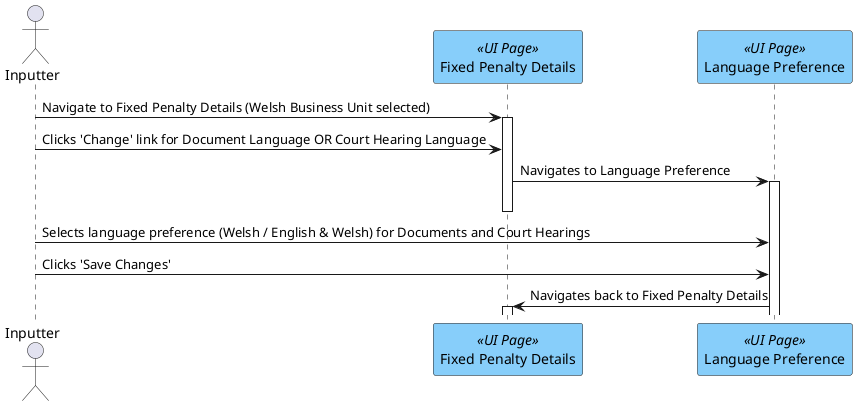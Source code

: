 @startuml

actor "Inputter" as user
participant "Fixed Penalty Details" as fixedPenaltyDetails <<UI Page>> #lightskyblue
participant "Language Preference" as languagePreferences <<UI Page>> #lightskyblue

user -> fixedPenaltyDetails ++ : Navigate to Fixed Penalty Details (Welsh Business Unit selected)


user -> fixedPenaltyDetails : Clicks 'Change' link for Document Language OR Court Hearing Language
fixedPenaltyDetails -> languagePreferences ++: Navigates to Language Preference
fixedPenaltyDetails --
user -> languagePreferences : Selects language preference (Welsh / English & Welsh) for Documents and Court Hearings
user -> languagePreferences : Clicks 'Save Changes'

languagePreferences -> fixedPenaltyDetails ++: Navigates back to Fixed Penalty Details

@enduml
